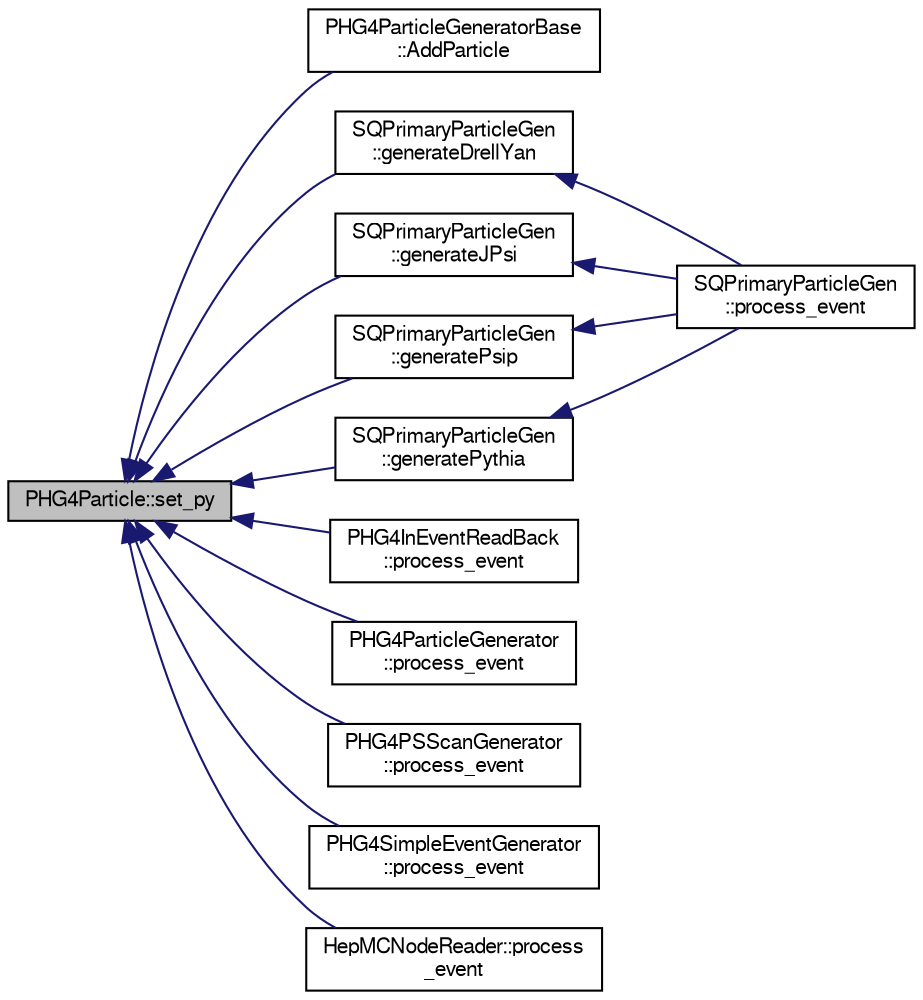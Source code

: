 digraph "PHG4Particle::set_py"
{
  bgcolor="transparent";
  edge [fontname="FreeSans",fontsize="10",labelfontname="FreeSans",labelfontsize="10"];
  node [fontname="FreeSans",fontsize="10",shape=record];
  rankdir="LR";
  Node1 [label="PHG4Particle::set_py",height=0.2,width=0.4,color="black", fillcolor="grey75", style="filled" fontcolor="black"];
  Node1 -> Node2 [dir="back",color="midnightblue",fontsize="10",style="solid",fontname="FreeSans"];
  Node2 [label="PHG4ParticleGeneratorBase\l::AddParticle",height=0.2,width=0.4,color="black",URL="$d8/d78/classPHG4ParticleGeneratorBase.html#ae4289609eeca96f538a0491850ae6be9"];
  Node1 -> Node3 [dir="back",color="midnightblue",fontsize="10",style="solid",fontname="FreeSans"];
  Node3 [label="SQPrimaryParticleGen\l::generateDrellYan",height=0.2,width=0.4,color="black",URL="$d4/d06/classSQPrimaryParticleGen.html#acb9d64a17b2176d50e06275170ac7878",tooltip="Various generators. "];
  Node3 -> Node4 [dir="back",color="midnightblue",fontsize="10",style="solid",fontname="FreeSans"];
  Node4 [label="SQPrimaryParticleGen\l::process_event",height=0.2,width=0.4,color="black",URL="$d4/d06/classSQPrimaryParticleGen.html#a405112dedb0671ec479a1286faca433b"];
  Node1 -> Node5 [dir="back",color="midnightblue",fontsize="10",style="solid",fontname="FreeSans"];
  Node5 [label="SQPrimaryParticleGen\l::generateJPsi",height=0.2,width=0.4,color="black",URL="$d4/d06/classSQPrimaryParticleGen.html#a85f076747e4de28e06193216b0ee30ec"];
  Node5 -> Node4 [dir="back",color="midnightblue",fontsize="10",style="solid",fontname="FreeSans"];
  Node1 -> Node6 [dir="back",color="midnightblue",fontsize="10",style="solid",fontname="FreeSans"];
  Node6 [label="SQPrimaryParticleGen\l::generatePsip",height=0.2,width=0.4,color="black",URL="$d4/d06/classSQPrimaryParticleGen.html#a2d5f49fbafe2df88df9b0dd402512ed5"];
  Node6 -> Node4 [dir="back",color="midnightblue",fontsize="10",style="solid",fontname="FreeSans"];
  Node1 -> Node7 [dir="back",color="midnightblue",fontsize="10",style="solid",fontname="FreeSans"];
  Node7 [label="SQPrimaryParticleGen\l::generatePythia",height=0.2,width=0.4,color="black",URL="$d4/d06/classSQPrimaryParticleGen.html#a7e79123dcac99e7dc7fbcc53121d57a5"];
  Node7 -> Node4 [dir="back",color="midnightblue",fontsize="10",style="solid",fontname="FreeSans"];
  Node1 -> Node8 [dir="back",color="midnightblue",fontsize="10",style="solid",fontname="FreeSans"];
  Node8 [label="PHG4InEventReadBack\l::process_event",height=0.2,width=0.4,color="black",URL="$d8/ded/classPHG4InEventReadBack.html#a574dbb6f4f23e1f62a3e8deb7c4298d7"];
  Node1 -> Node9 [dir="back",color="midnightblue",fontsize="10",style="solid",fontname="FreeSans"];
  Node9 [label="PHG4ParticleGenerator\l::process_event",height=0.2,width=0.4,color="black",URL="$dd/d68/classPHG4ParticleGenerator.html#a1292dcb1c73496ea30769a4b8c355780"];
  Node1 -> Node10 [dir="back",color="midnightblue",fontsize="10",style="solid",fontname="FreeSans"];
  Node10 [label="PHG4PSScanGenerator\l::process_event",height=0.2,width=0.4,color="black",URL="$de/d76/classPHG4PSScanGenerator.html#a7da87ee5f9d1dc005871a8df83145c63"];
  Node1 -> Node11 [dir="back",color="midnightblue",fontsize="10",style="solid",fontname="FreeSans"];
  Node11 [label="PHG4SimpleEventGenerator\l::process_event",height=0.2,width=0.4,color="black",URL="$d5/df3/classPHG4SimpleEventGenerator.html#a4a7065a5083bd5b21c3743f8e224065b"];
  Node1 -> Node12 [dir="back",color="midnightblue",fontsize="10",style="solid",fontname="FreeSans"];
  Node12 [label="HepMCNodeReader::process\l_event",height=0.2,width=0.4,color="black",URL="$db/d6c/classHepMCNodeReader.html#aa71e336f1ee6610de412c61a1de37470"];
}
